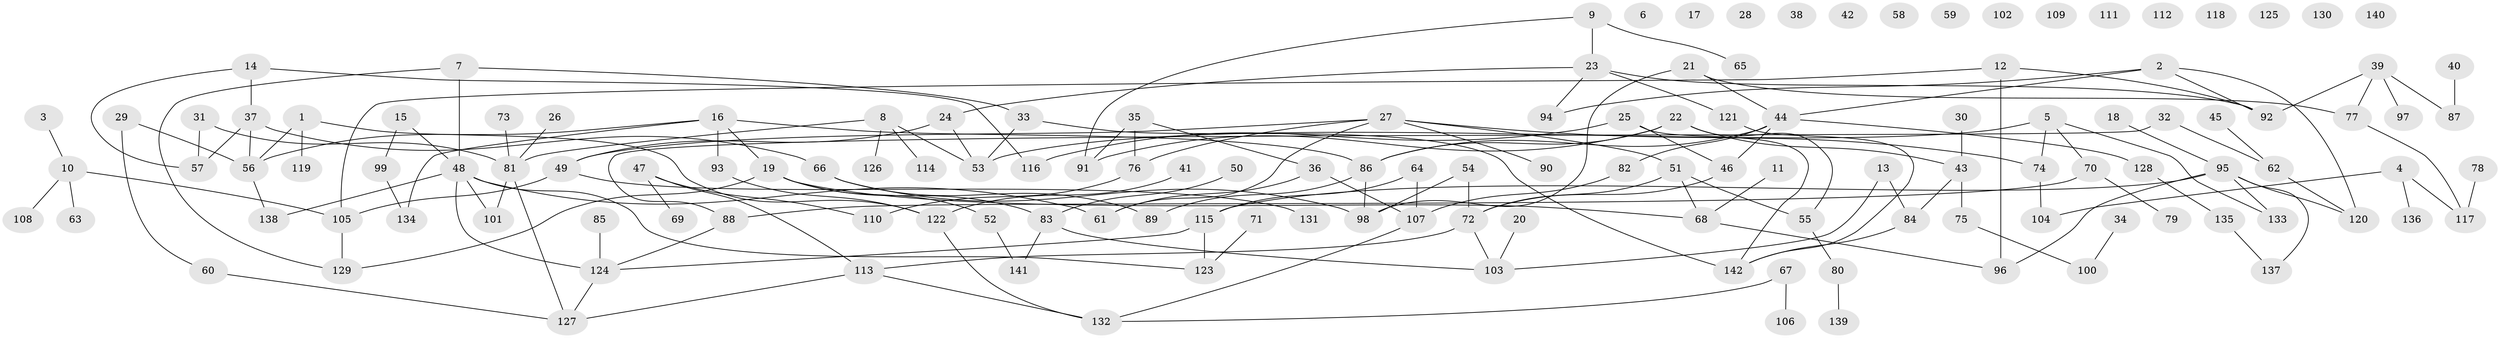 // Generated by graph-tools (version 1.1) at 2025/49/03/09/25 03:49:04]
// undirected, 142 vertices, 173 edges
graph export_dot {
graph [start="1"]
  node [color=gray90,style=filled];
  1;
  2;
  3;
  4;
  5;
  6;
  7;
  8;
  9;
  10;
  11;
  12;
  13;
  14;
  15;
  16;
  17;
  18;
  19;
  20;
  21;
  22;
  23;
  24;
  25;
  26;
  27;
  28;
  29;
  30;
  31;
  32;
  33;
  34;
  35;
  36;
  37;
  38;
  39;
  40;
  41;
  42;
  43;
  44;
  45;
  46;
  47;
  48;
  49;
  50;
  51;
  52;
  53;
  54;
  55;
  56;
  57;
  58;
  59;
  60;
  61;
  62;
  63;
  64;
  65;
  66;
  67;
  68;
  69;
  70;
  71;
  72;
  73;
  74;
  75;
  76;
  77;
  78;
  79;
  80;
  81;
  82;
  83;
  84;
  85;
  86;
  87;
  88;
  89;
  90;
  91;
  92;
  93;
  94;
  95;
  96;
  97;
  98;
  99;
  100;
  101;
  102;
  103;
  104;
  105;
  106;
  107;
  108;
  109;
  110;
  111;
  112;
  113;
  114;
  115;
  116;
  117;
  118;
  119;
  120;
  121;
  122;
  123;
  124;
  125;
  126;
  127;
  128;
  129;
  130;
  131;
  132;
  133;
  134;
  135;
  136;
  137;
  138;
  139;
  140;
  141;
  142;
  1 -- 56;
  1 -- 119;
  1 -- 122;
  2 -- 44;
  2 -- 92;
  2 -- 94;
  2 -- 120;
  3 -- 10;
  4 -- 104;
  4 -- 117;
  4 -- 136;
  5 -- 53;
  5 -- 70;
  5 -- 74;
  5 -- 133;
  7 -- 33;
  7 -- 48;
  7 -- 129;
  8 -- 53;
  8 -- 81;
  8 -- 114;
  8 -- 126;
  9 -- 23;
  9 -- 65;
  9 -- 91;
  10 -- 63;
  10 -- 105;
  10 -- 108;
  11 -- 68;
  12 -- 92;
  12 -- 96;
  12 -- 105;
  13 -- 84;
  13 -- 103;
  14 -- 37;
  14 -- 57;
  14 -- 116;
  15 -- 48;
  15 -- 99;
  16 -- 19;
  16 -- 56;
  16 -- 86;
  16 -- 93;
  16 -- 134;
  18 -- 95;
  19 -- 52;
  19 -- 68;
  19 -- 83;
  19 -- 129;
  20 -- 103;
  21 -- 44;
  21 -- 77;
  21 -- 98;
  22 -- 43;
  22 -- 55;
  22 -- 86;
  22 -- 91;
  23 -- 24;
  23 -- 92;
  23 -- 94;
  23 -- 121;
  24 -- 49;
  24 -- 53;
  25 -- 46;
  25 -- 116;
  25 -- 142;
  26 -- 81;
  27 -- 49;
  27 -- 51;
  27 -- 61;
  27 -- 74;
  27 -- 76;
  27 -- 90;
  29 -- 56;
  29 -- 60;
  30 -- 43;
  31 -- 57;
  31 -- 81;
  32 -- 62;
  32 -- 88;
  33 -- 53;
  33 -- 142;
  34 -- 100;
  35 -- 36;
  35 -- 76;
  35 -- 91;
  36 -- 61;
  36 -- 107;
  37 -- 56;
  37 -- 57;
  37 -- 66;
  39 -- 77;
  39 -- 87;
  39 -- 92;
  39 -- 97;
  40 -- 87;
  41 -- 122;
  43 -- 75;
  43 -- 84;
  44 -- 46;
  44 -- 82;
  44 -- 86;
  44 -- 128;
  45 -- 62;
  46 -- 72;
  47 -- 69;
  47 -- 110;
  47 -- 113;
  48 -- 61;
  48 -- 101;
  48 -- 123;
  48 -- 124;
  48 -- 138;
  49 -- 105;
  49 -- 131;
  50 -- 83;
  51 -- 55;
  51 -- 68;
  51 -- 72;
  52 -- 141;
  54 -- 72;
  54 -- 98;
  55 -- 80;
  56 -- 138;
  60 -- 127;
  62 -- 120;
  64 -- 107;
  64 -- 115;
  66 -- 89;
  66 -- 98;
  67 -- 106;
  67 -- 132;
  68 -- 96;
  70 -- 79;
  70 -- 88;
  71 -- 123;
  72 -- 103;
  72 -- 113;
  73 -- 81;
  74 -- 104;
  75 -- 100;
  76 -- 110;
  77 -- 117;
  78 -- 117;
  80 -- 139;
  81 -- 101;
  81 -- 127;
  82 -- 107;
  83 -- 103;
  83 -- 141;
  84 -- 142;
  85 -- 124;
  86 -- 89;
  86 -- 98;
  88 -- 124;
  93 -- 122;
  95 -- 96;
  95 -- 115;
  95 -- 120;
  95 -- 133;
  95 -- 137;
  99 -- 134;
  105 -- 129;
  107 -- 132;
  113 -- 127;
  113 -- 132;
  115 -- 123;
  115 -- 124;
  121 -- 142;
  122 -- 132;
  124 -- 127;
  128 -- 135;
  135 -- 137;
}
